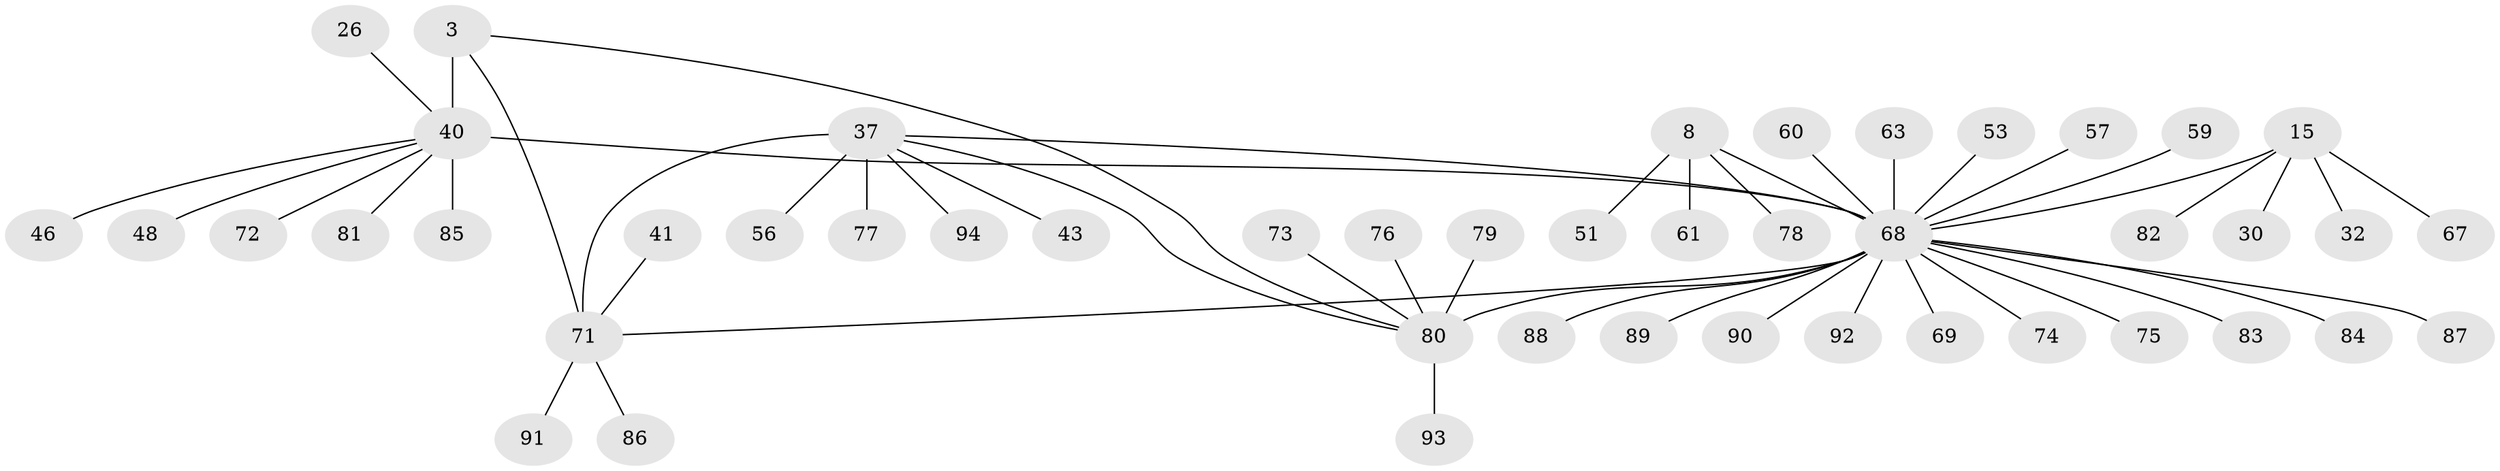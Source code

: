 // original degree distribution, {4: 0.05319148936170213, 8: 0.031914893617021274, 10: 0.02127659574468085, 12: 0.010638297872340425, 5: 0.02127659574468085, 7: 0.02127659574468085, 6: 0.031914893617021274, 11: 0.02127659574468085, 9: 0.010638297872340425, 2: 0.1276595744680851, 1: 0.6382978723404256, 3: 0.010638297872340425}
// Generated by graph-tools (version 1.1) at 2025/54/03/09/25 04:54:52]
// undirected, 47 vertices, 50 edges
graph export_dot {
graph [start="1"]
  node [color=gray90,style=filled];
  3 [super="+1"];
  8 [super="+7"];
  15 [super="+14"];
  26;
  30;
  32;
  37 [super="+12+22+24"];
  40 [super="+4+25"];
  41;
  43;
  46 [super="+21"];
  48;
  51;
  53;
  56;
  57;
  59;
  60;
  61;
  63 [super="+36"];
  67 [super="+49+52"];
  68 [super="+16+31+54+33+44+45+20"];
  69;
  71 [super="+50"];
  72;
  73;
  74;
  75;
  76 [super="+65"];
  77;
  78;
  79;
  80 [super="+19+34+38+47+55+62+64"];
  81;
  82;
  83;
  84;
  85 [super="+58"];
  86 [super="+66"];
  87 [super="+39"];
  88;
  89;
  90 [super="+70"];
  91;
  92;
  93;
  94;
  3 -- 80;
  3 -- 40 [weight=4];
  3 -- 71;
  8 -- 51;
  8 -- 61;
  8 -- 78;
  8 -- 68 [weight=5];
  15 -- 30;
  15 -- 82;
  15 -- 32;
  15 -- 67;
  15 -- 68 [weight=4];
  26 -- 40;
  37 -- 43;
  37 -- 77;
  37 -- 80;
  37 -- 56;
  37 -- 94;
  37 -- 68 [weight=2];
  37 -- 71 [weight=4];
  40 -- 72;
  40 -- 46;
  40 -- 48;
  40 -- 81;
  40 -- 85;
  40 -- 68 [weight=2];
  41 -- 71;
  53 -- 68;
  57 -- 68;
  59 -- 68;
  60 -- 68;
  63 -- 68;
  68 -- 71;
  68 -- 74;
  68 -- 75;
  68 -- 80 [weight=6];
  68 -- 83;
  68 -- 84;
  68 -- 87 [weight=2];
  68 -- 88;
  68 -- 89;
  68 -- 90;
  68 -- 92;
  68 -- 69;
  71 -- 86;
  71 -- 91;
  73 -- 80;
  76 -- 80;
  79 -- 80;
  80 -- 93;
}
